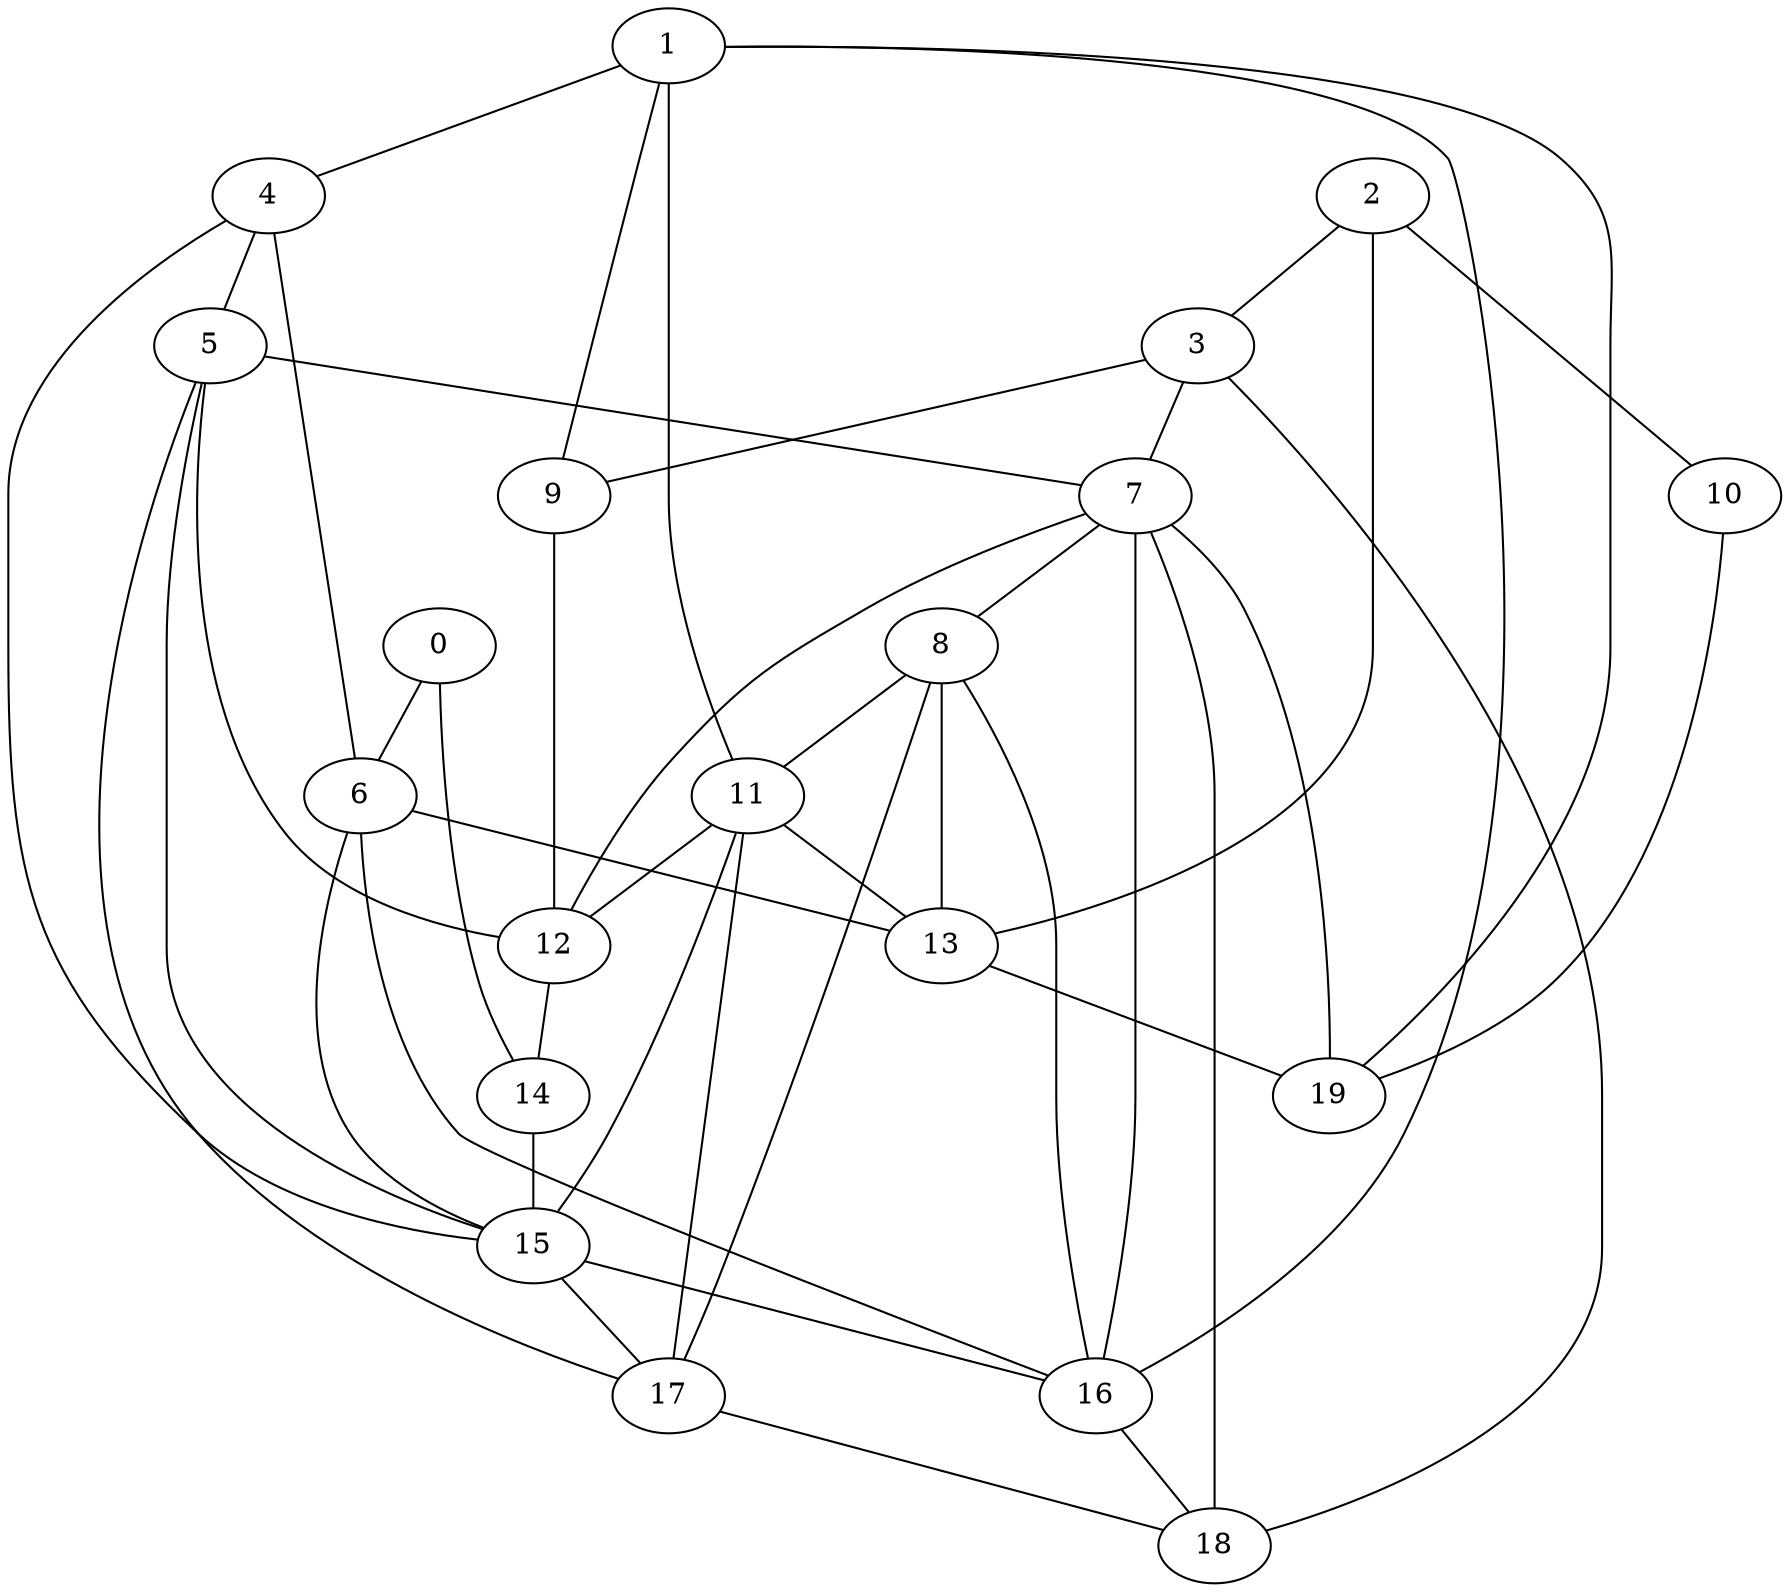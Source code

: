 strict graph  {
	0 -- 14;
	0 -- 6;
	1 -- 9;
	1 -- 4;
	1 -- 19;
	1 -- 11;
	1 -- 16;
	2 -- 3;
	2 -- 13;
	2 -- 10;
	3 -- 7;
	3 -- 9;
	3 -- 18;
	4 -- 5;
	4 -- 15;
	4 -- 6;
	5 -- 7;
	5 -- 12;
	5 -- 15;
	5 -- 17;
	6 -- 13;
	6 -- 15;
	6 -- 16;
	7 -- 8;
	7 -- 18;
	7 -- 19;
	7 -- 12;
	7 -- 16;
	8 -- 11;
	8 -- 13;
	8 -- 16;
	8 -- 17;
	9 -- 12;
	10 -- 19;
	11 -- 12;
	11 -- 13;
	11 -- 15;
	11 -- 17;
	12 -- 14;
	13 -- 19;
	14 -- 15;
	15 -- 16;
	15 -- 17;
	16 -- 18;
	17 -- 18;
}
